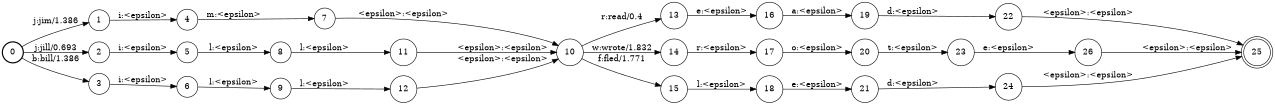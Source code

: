 digraph FST {
rankdir = LR;
size = "8.5,11";
center = 1;
orientation = Portrait;
ranksep = "0.4";
nodesep = "0.25";
0 [label = "0", shape = circle, style = bold, fontsize = 14]
	0 -> 1 [label = "j:jim/1.386", fontsize = 14];
	0 -> 2 [label = "j:jill/0.693", fontsize = 14];
	0 -> 3 [label = "b:bill/1.386", fontsize = 14];
1 [label = "1", shape = circle, style = solid, fontsize = 14]
	1 -> 4 [label = "i:<epsilon>", fontsize = 14];
2 [label = "2", shape = circle, style = solid, fontsize = 14]
	2 -> 5 [label = "i:<epsilon>", fontsize = 14];
3 [label = "3", shape = circle, style = solid, fontsize = 14]
	3 -> 6 [label = "i:<epsilon>", fontsize = 14];
4 [label = "4", shape = circle, style = solid, fontsize = 14]
	4 -> 7 [label = "m:<epsilon>", fontsize = 14];
5 [label = "5", shape = circle, style = solid, fontsize = 14]
	5 -> 8 [label = "l:<epsilon>", fontsize = 14];
6 [label = "6", shape = circle, style = solid, fontsize = 14]
	6 -> 9 [label = "l:<epsilon>", fontsize = 14];
7 [label = "7", shape = circle, style = solid, fontsize = 14]
	7 -> 10 [label = "<epsilon>:<epsilon>", fontsize = 14];
8 [label = "8", shape = circle, style = solid, fontsize = 14]
	8 -> 11 [label = "l:<epsilon>", fontsize = 14];
9 [label = "9", shape = circle, style = solid, fontsize = 14]
	9 -> 12 [label = "l:<epsilon>", fontsize = 14];
10 [label = "10", shape = circle, style = solid, fontsize = 14]
	10 -> 13 [label = "r:read/0.4", fontsize = 14];
	10 -> 14 [label = "w:wrote/1.832", fontsize = 14];
	10 -> 15 [label = "f:fled/1.771", fontsize = 14];
11 [label = "11", shape = circle, style = solid, fontsize = 14]
	11 -> 10 [label = "<epsilon>:<epsilon>", fontsize = 14];
12 [label = "12", shape = circle, style = solid, fontsize = 14]
	12 -> 10 [label = "<epsilon>:<epsilon>", fontsize = 14];
13 [label = "13", shape = circle, style = solid, fontsize = 14]
	13 -> 16 [label = "e:<epsilon>", fontsize = 14];
14 [label = "14", shape = circle, style = solid, fontsize = 14]
	14 -> 17 [label = "r:<epsilon>", fontsize = 14];
15 [label = "15", shape = circle, style = solid, fontsize = 14]
	15 -> 18 [label = "l:<epsilon>", fontsize = 14];
16 [label = "16", shape = circle, style = solid, fontsize = 14]
	16 -> 19 [label = "a:<epsilon>", fontsize = 14];
17 [label = "17", shape = circle, style = solid, fontsize = 14]
	17 -> 20 [label = "o:<epsilon>", fontsize = 14];
18 [label = "18", shape = circle, style = solid, fontsize = 14]
	18 -> 21 [label = "e:<epsilon>", fontsize = 14];
19 [label = "19", shape = circle, style = solid, fontsize = 14]
	19 -> 22 [label = "d:<epsilon>", fontsize = 14];
20 [label = "20", shape = circle, style = solid, fontsize = 14]
	20 -> 23 [label = "t:<epsilon>", fontsize = 14];
21 [label = "21", shape = circle, style = solid, fontsize = 14]
	21 -> 24 [label = "d:<epsilon>", fontsize = 14];
22 [label = "22", shape = circle, style = solid, fontsize = 14]
	22 -> 25 [label = "<epsilon>:<epsilon>", fontsize = 14];
23 [label = "23", shape = circle, style = solid, fontsize = 14]
	23 -> 26 [label = "e:<epsilon>", fontsize = 14];
24 [label = "24", shape = circle, style = solid, fontsize = 14]
	24 -> 25 [label = "<epsilon>:<epsilon>", fontsize = 14];
25 [label = "25", shape = doublecircle, style = solid, fontsize = 14]
26 [label = "26", shape = circle, style = solid, fontsize = 14]
	26 -> 25 [label = "<epsilon>:<epsilon>", fontsize = 14];
}
